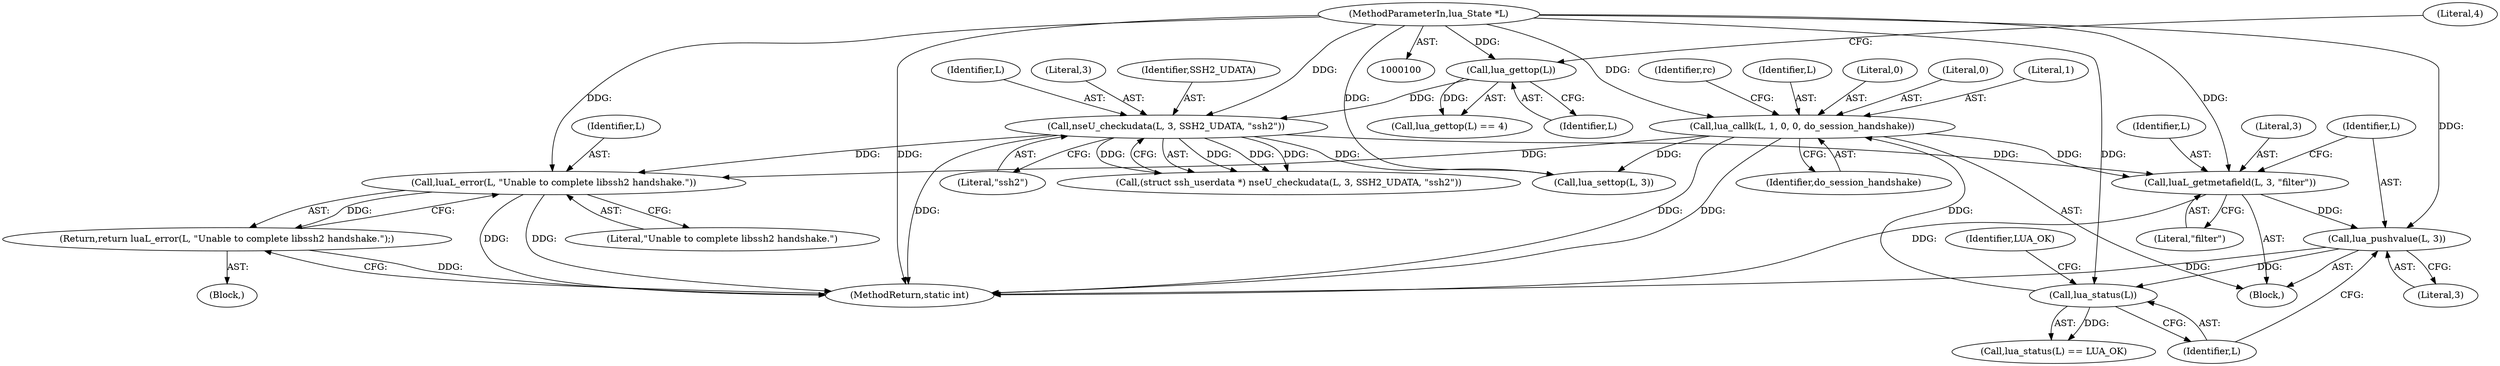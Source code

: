 digraph "0_nmap_350bbe0597d37ad67abe5fef8fba984707b4e9ad@pointer" {
"1000170" [label="(Call,luaL_error(L, \"Unable to complete libssh2 handshake.\"))"];
"1000151" [label="(Call,lua_callk(L, 1, 0, 0, do_session_handshake))"];
"1000148" [label="(Call,lua_status(L))"];
"1000143" [label="(Call,lua_pushvalue(L, 3))"];
"1000139" [label="(Call,luaL_getmetafield(L, 3, \"filter\"))"];
"1000119" [label="(Call,nseU_checkudata(L, 3, SSH2_UDATA, \"ssh2\"))"];
"1000112" [label="(Call,lua_gettop(L))"];
"1000101" [label="(MethodParameterIn,lua_State *L)"];
"1000169" [label="(Return,return luaL_error(L, \"Unable to complete libssh2 handshake.\");)"];
"1000142" [label="(Literal,\"filter\")"];
"1000111" [label="(Call,lua_gettop(L) == 4)"];
"1000117" [label="(Call,(struct ssh_userdata *) nseU_checkudata(L, 3, SSH2_UDATA, \"ssh2\"))"];
"1000138" [label="(Block,)"];
"1000101" [label="(MethodParameterIn,lua_State *L)"];
"1000170" [label="(Call,luaL_error(L, \"Unable to complete libssh2 handshake.\"))"];
"1000145" [label="(Literal,3)"];
"1000151" [label="(Call,lua_callk(L, 1, 0, 0, do_session_handshake))"];
"1000114" [label="(Literal,4)"];
"1000120" [label="(Identifier,L)"];
"1000144" [label="(Identifier,L)"];
"1000127" [label="(Identifier,rc)"];
"1000119" [label="(Call,nseU_checkudata(L, 3, SSH2_UDATA, \"ssh2\"))"];
"1000178" [label="(MethodReturn,static int)"];
"1000141" [label="(Literal,3)"];
"1000113" [label="(Identifier,L)"];
"1000173" [label="(Call,lua_settop(L, 3))"];
"1000123" [label="(Literal,\"ssh2\")"];
"1000147" [label="(Call,lua_status(L) == LUA_OK)"];
"1000156" [label="(Identifier,do_session_handshake)"];
"1000152" [label="(Identifier,L)"];
"1000150" [label="(Identifier,LUA_OK)"];
"1000112" [label="(Call,lua_gettop(L))"];
"1000159" [label="(Block,)"];
"1000149" [label="(Identifier,L)"];
"1000172" [label="(Literal,\"Unable to complete libssh2 handshake.\")"];
"1000155" [label="(Literal,0)"];
"1000171" [label="(Identifier,L)"];
"1000169" [label="(Return,return luaL_error(L, \"Unable to complete libssh2 handshake.\");)"];
"1000154" [label="(Literal,0)"];
"1000139" [label="(Call,luaL_getmetafield(L, 3, \"filter\"))"];
"1000148" [label="(Call,lua_status(L))"];
"1000143" [label="(Call,lua_pushvalue(L, 3))"];
"1000121" [label="(Literal,3)"];
"1000122" [label="(Identifier,SSH2_UDATA)"];
"1000153" [label="(Literal,1)"];
"1000140" [label="(Identifier,L)"];
"1000170" -> "1000169"  [label="AST: "];
"1000170" -> "1000172"  [label="CFG: "];
"1000171" -> "1000170"  [label="AST: "];
"1000172" -> "1000170"  [label="AST: "];
"1000169" -> "1000170"  [label="CFG: "];
"1000170" -> "1000178"  [label="DDG: "];
"1000170" -> "1000178"  [label="DDG: "];
"1000170" -> "1000169"  [label="DDG: "];
"1000151" -> "1000170"  [label="DDG: "];
"1000119" -> "1000170"  [label="DDG: "];
"1000101" -> "1000170"  [label="DDG: "];
"1000151" -> "1000138"  [label="AST: "];
"1000151" -> "1000156"  [label="CFG: "];
"1000152" -> "1000151"  [label="AST: "];
"1000153" -> "1000151"  [label="AST: "];
"1000154" -> "1000151"  [label="AST: "];
"1000155" -> "1000151"  [label="AST: "];
"1000156" -> "1000151"  [label="AST: "];
"1000127" -> "1000151"  [label="CFG: "];
"1000151" -> "1000178"  [label="DDG: "];
"1000151" -> "1000178"  [label="DDG: "];
"1000151" -> "1000139"  [label="DDG: "];
"1000148" -> "1000151"  [label="DDG: "];
"1000101" -> "1000151"  [label="DDG: "];
"1000151" -> "1000173"  [label="DDG: "];
"1000148" -> "1000147"  [label="AST: "];
"1000148" -> "1000149"  [label="CFG: "];
"1000149" -> "1000148"  [label="AST: "];
"1000150" -> "1000148"  [label="CFG: "];
"1000148" -> "1000147"  [label="DDG: "];
"1000143" -> "1000148"  [label="DDG: "];
"1000101" -> "1000148"  [label="DDG: "];
"1000143" -> "1000138"  [label="AST: "];
"1000143" -> "1000145"  [label="CFG: "];
"1000144" -> "1000143"  [label="AST: "];
"1000145" -> "1000143"  [label="AST: "];
"1000149" -> "1000143"  [label="CFG: "];
"1000143" -> "1000178"  [label="DDG: "];
"1000139" -> "1000143"  [label="DDG: "];
"1000101" -> "1000143"  [label="DDG: "];
"1000139" -> "1000138"  [label="AST: "];
"1000139" -> "1000142"  [label="CFG: "];
"1000140" -> "1000139"  [label="AST: "];
"1000141" -> "1000139"  [label="AST: "];
"1000142" -> "1000139"  [label="AST: "];
"1000144" -> "1000139"  [label="CFG: "];
"1000139" -> "1000178"  [label="DDG: "];
"1000119" -> "1000139"  [label="DDG: "];
"1000101" -> "1000139"  [label="DDG: "];
"1000119" -> "1000117"  [label="AST: "];
"1000119" -> "1000123"  [label="CFG: "];
"1000120" -> "1000119"  [label="AST: "];
"1000121" -> "1000119"  [label="AST: "];
"1000122" -> "1000119"  [label="AST: "];
"1000123" -> "1000119"  [label="AST: "];
"1000117" -> "1000119"  [label="CFG: "];
"1000119" -> "1000178"  [label="DDG: "];
"1000119" -> "1000117"  [label="DDG: "];
"1000119" -> "1000117"  [label="DDG: "];
"1000119" -> "1000117"  [label="DDG: "];
"1000119" -> "1000117"  [label="DDG: "];
"1000112" -> "1000119"  [label="DDG: "];
"1000101" -> "1000119"  [label="DDG: "];
"1000119" -> "1000173"  [label="DDG: "];
"1000112" -> "1000111"  [label="AST: "];
"1000112" -> "1000113"  [label="CFG: "];
"1000113" -> "1000112"  [label="AST: "];
"1000114" -> "1000112"  [label="CFG: "];
"1000112" -> "1000111"  [label="DDG: "];
"1000101" -> "1000112"  [label="DDG: "];
"1000101" -> "1000100"  [label="AST: "];
"1000101" -> "1000178"  [label="DDG: "];
"1000101" -> "1000173"  [label="DDG: "];
"1000169" -> "1000159"  [label="AST: "];
"1000178" -> "1000169"  [label="CFG: "];
"1000169" -> "1000178"  [label="DDG: "];
}
